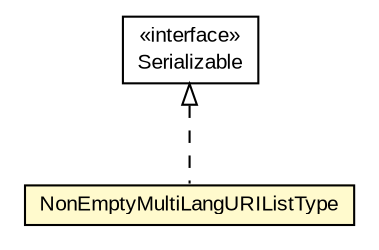 #!/usr/local/bin/dot
#
# Class diagram 
# Generated by UMLGraph version R5_6-24-gf6e263 (http://www.umlgraph.org/)
#

digraph G {
	edge [fontname="arial",fontsize=10,labelfontname="arial",labelfontsize=10];
	node [fontname="arial",fontsize=10,shape=plaintext];
	nodesep=0.25;
	ranksep=0.5;
	// eu.europa.esig.jaxb.tsl.NonEmptyMultiLangURIListType
	c442624 [label=<<table title="eu.europa.esig.jaxb.tsl.NonEmptyMultiLangURIListType" border="0" cellborder="1" cellspacing="0" cellpadding="2" port="p" bgcolor="lemonChiffon" href="./NonEmptyMultiLangURIListType.html">
		<tr><td><table border="0" cellspacing="0" cellpadding="1">
<tr><td align="center" balign="center"> NonEmptyMultiLangURIListType </td></tr>
		</table></td></tr>
		</table>>, URL="./NonEmptyMultiLangURIListType.html", fontname="arial", fontcolor="black", fontsize=10.0];
	//eu.europa.esig.jaxb.tsl.NonEmptyMultiLangURIListType implements java.io.Serializable
	c442893:p -> c442624:p [dir=back,arrowtail=empty,style=dashed];
	// java.io.Serializable
	c442893 [label=<<table title="java.io.Serializable" border="0" cellborder="1" cellspacing="0" cellpadding="2" port="p" href="http://java.sun.com/j2se/1.4.2/docs/api/java/io/Serializable.html">
		<tr><td><table border="0" cellspacing="0" cellpadding="1">
<tr><td align="center" balign="center"> &#171;interface&#187; </td></tr>
<tr><td align="center" balign="center"> Serializable </td></tr>
		</table></td></tr>
		</table>>, URL="http://java.sun.com/j2se/1.4.2/docs/api/java/io/Serializable.html", fontname="arial", fontcolor="black", fontsize=10.0];
}

